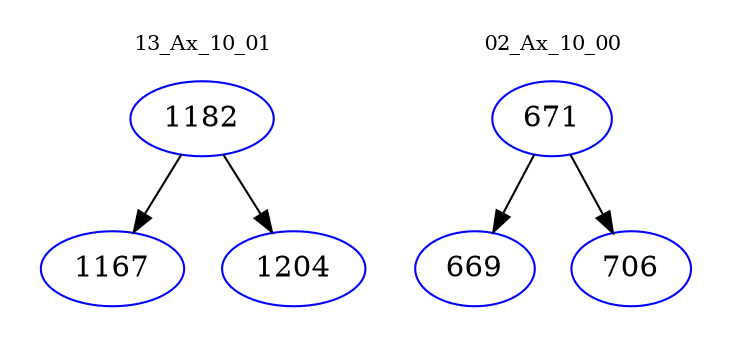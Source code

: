 digraph{
subgraph cluster_0 {
color = white
label = "13_Ax_10_01";
fontsize=10;
T0_1182 [label="1182", color="blue"]
T0_1182 -> T0_1167 [color="black"]
T0_1167 [label="1167", color="blue"]
T0_1182 -> T0_1204 [color="black"]
T0_1204 [label="1204", color="blue"]
}
subgraph cluster_1 {
color = white
label = "02_Ax_10_00";
fontsize=10;
T1_671 [label="671", color="blue"]
T1_671 -> T1_669 [color="black"]
T1_669 [label="669", color="blue"]
T1_671 -> T1_706 [color="black"]
T1_706 [label="706", color="blue"]
}
}
